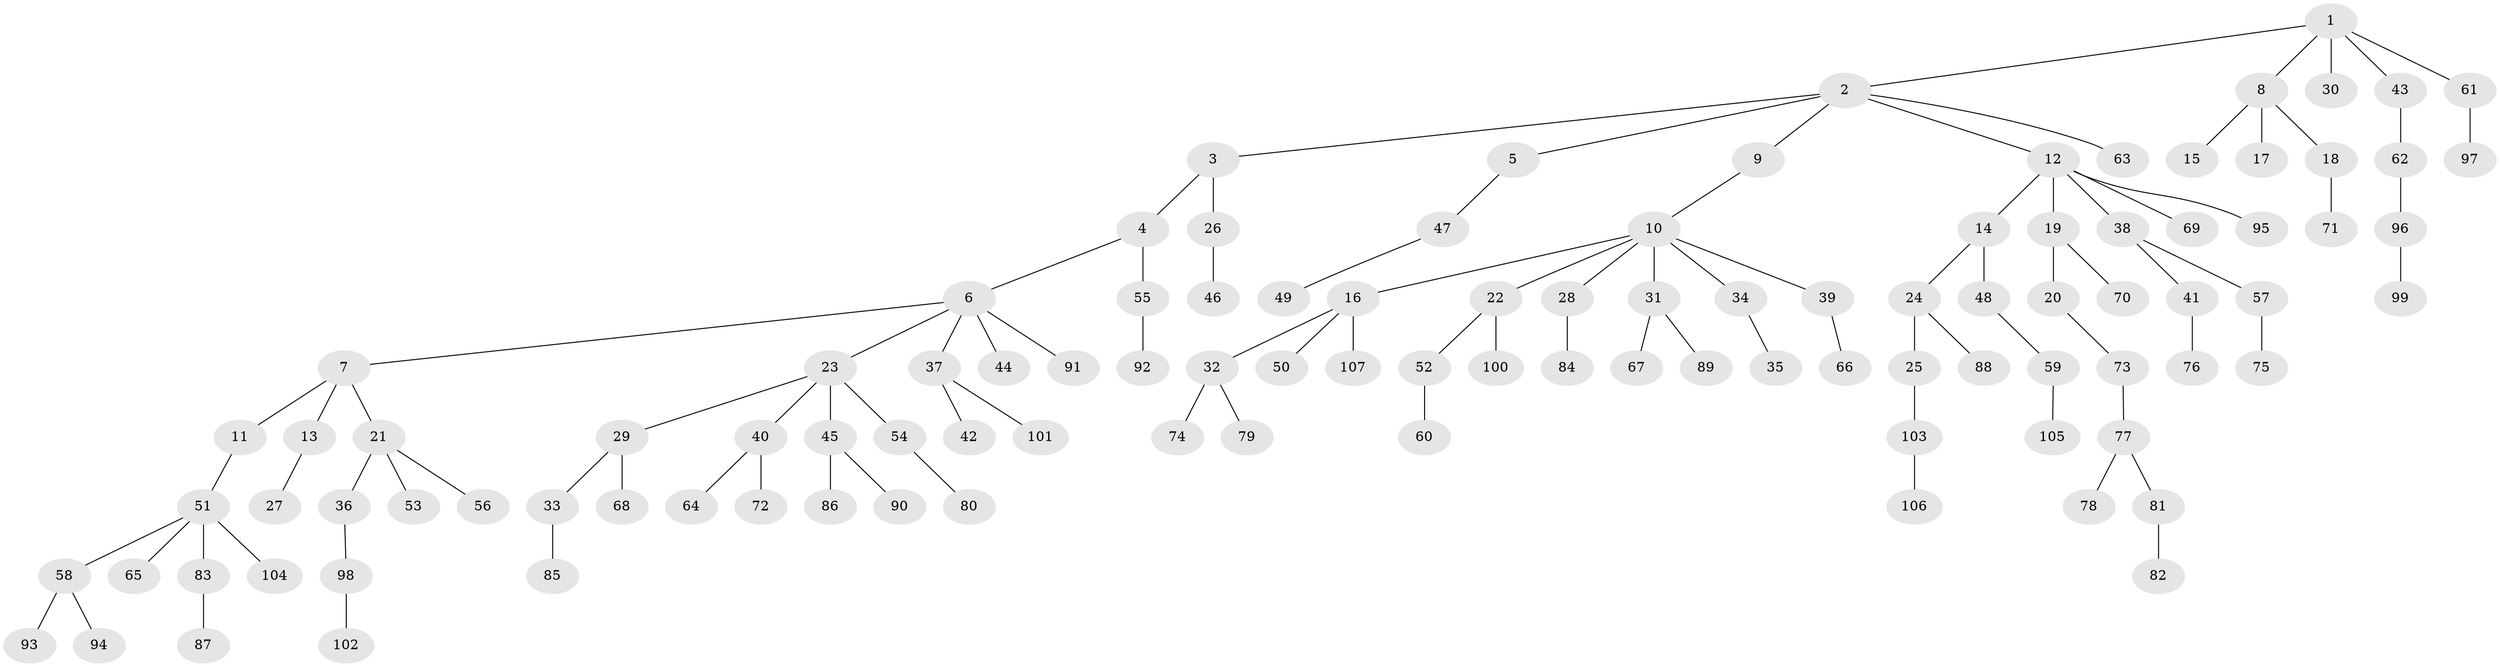 // coarse degree distribution, {2: 0.28378378378378377, 1: 0.6081081081081081, 4: 0.013513513513513514, 5: 0.013513513513513514, 10: 0.02702702702702703, 18: 0.013513513513513514, 3: 0.02702702702702703, 6: 0.013513513513513514}
// Generated by graph-tools (version 1.1) at 2025/56/03/04/25 21:56:01]
// undirected, 107 vertices, 106 edges
graph export_dot {
graph [start="1"]
  node [color=gray90,style=filled];
  1;
  2;
  3;
  4;
  5;
  6;
  7;
  8;
  9;
  10;
  11;
  12;
  13;
  14;
  15;
  16;
  17;
  18;
  19;
  20;
  21;
  22;
  23;
  24;
  25;
  26;
  27;
  28;
  29;
  30;
  31;
  32;
  33;
  34;
  35;
  36;
  37;
  38;
  39;
  40;
  41;
  42;
  43;
  44;
  45;
  46;
  47;
  48;
  49;
  50;
  51;
  52;
  53;
  54;
  55;
  56;
  57;
  58;
  59;
  60;
  61;
  62;
  63;
  64;
  65;
  66;
  67;
  68;
  69;
  70;
  71;
  72;
  73;
  74;
  75;
  76;
  77;
  78;
  79;
  80;
  81;
  82;
  83;
  84;
  85;
  86;
  87;
  88;
  89;
  90;
  91;
  92;
  93;
  94;
  95;
  96;
  97;
  98;
  99;
  100;
  101;
  102;
  103;
  104;
  105;
  106;
  107;
  1 -- 2;
  1 -- 8;
  1 -- 30;
  1 -- 43;
  1 -- 61;
  2 -- 3;
  2 -- 5;
  2 -- 9;
  2 -- 12;
  2 -- 63;
  3 -- 4;
  3 -- 26;
  4 -- 6;
  4 -- 55;
  5 -- 47;
  6 -- 7;
  6 -- 23;
  6 -- 37;
  6 -- 44;
  6 -- 91;
  7 -- 11;
  7 -- 13;
  7 -- 21;
  8 -- 15;
  8 -- 17;
  8 -- 18;
  9 -- 10;
  10 -- 16;
  10 -- 22;
  10 -- 28;
  10 -- 31;
  10 -- 34;
  10 -- 39;
  11 -- 51;
  12 -- 14;
  12 -- 19;
  12 -- 38;
  12 -- 69;
  12 -- 95;
  13 -- 27;
  14 -- 24;
  14 -- 48;
  16 -- 32;
  16 -- 50;
  16 -- 107;
  18 -- 71;
  19 -- 20;
  19 -- 70;
  20 -- 73;
  21 -- 36;
  21 -- 53;
  21 -- 56;
  22 -- 52;
  22 -- 100;
  23 -- 29;
  23 -- 40;
  23 -- 45;
  23 -- 54;
  24 -- 25;
  24 -- 88;
  25 -- 103;
  26 -- 46;
  28 -- 84;
  29 -- 33;
  29 -- 68;
  31 -- 67;
  31 -- 89;
  32 -- 74;
  32 -- 79;
  33 -- 85;
  34 -- 35;
  36 -- 98;
  37 -- 42;
  37 -- 101;
  38 -- 41;
  38 -- 57;
  39 -- 66;
  40 -- 64;
  40 -- 72;
  41 -- 76;
  43 -- 62;
  45 -- 86;
  45 -- 90;
  47 -- 49;
  48 -- 59;
  51 -- 58;
  51 -- 65;
  51 -- 83;
  51 -- 104;
  52 -- 60;
  54 -- 80;
  55 -- 92;
  57 -- 75;
  58 -- 93;
  58 -- 94;
  59 -- 105;
  61 -- 97;
  62 -- 96;
  73 -- 77;
  77 -- 78;
  77 -- 81;
  81 -- 82;
  83 -- 87;
  96 -- 99;
  98 -- 102;
  103 -- 106;
}
